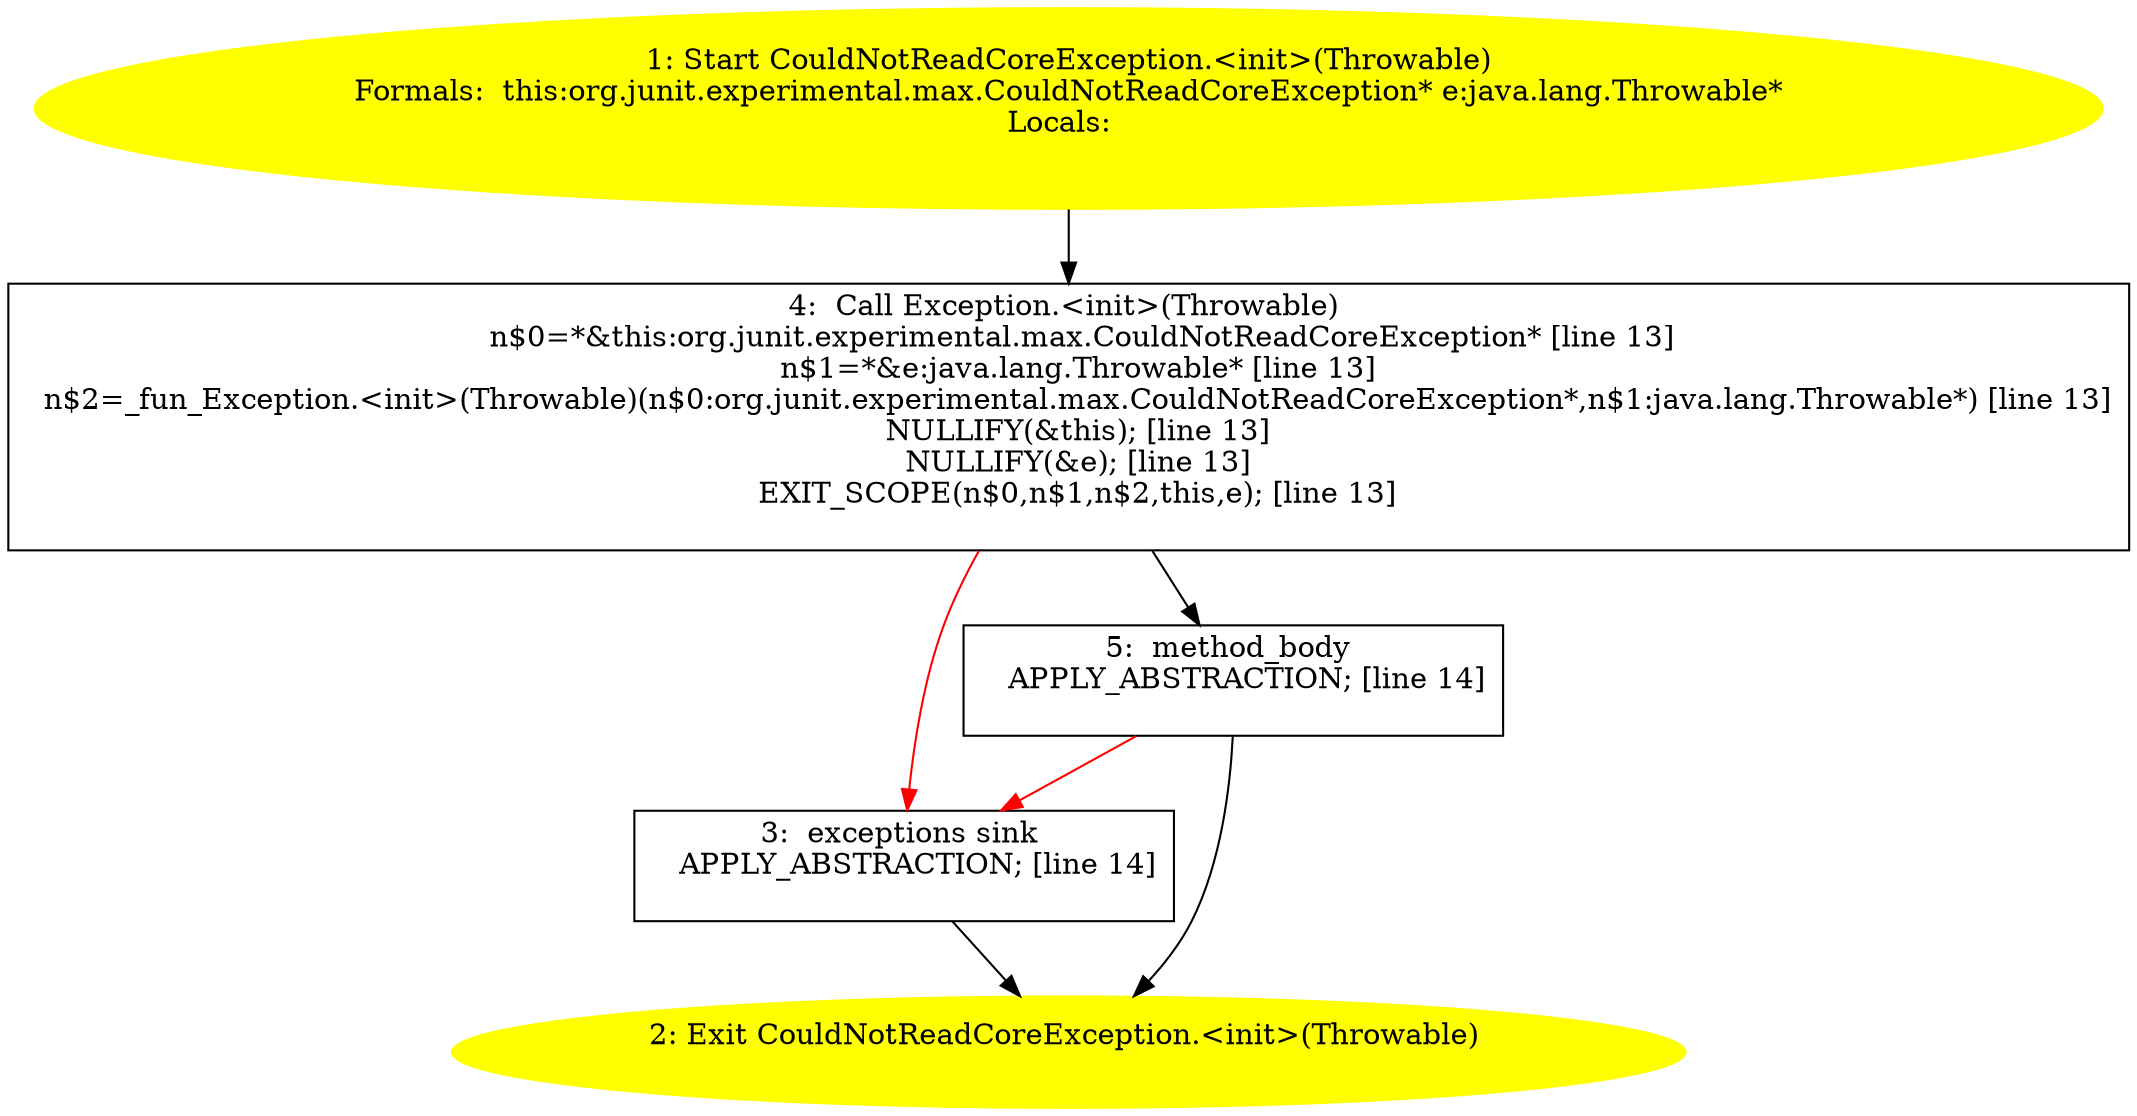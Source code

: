 /* @generated */
digraph cfg {
"org.junit.experimental.max.CouldNotReadCoreException.<init>(java.lang.Throwable).4a9aeab99b0c0deb697adf01d0633a57_1" [label="1: Start CouldNotReadCoreException.<init>(Throwable)\nFormals:  this:org.junit.experimental.max.CouldNotReadCoreException* e:java.lang.Throwable*\nLocals:  \n  " color=yellow style=filled]
	

	 "org.junit.experimental.max.CouldNotReadCoreException.<init>(java.lang.Throwable).4a9aeab99b0c0deb697adf01d0633a57_1" -> "org.junit.experimental.max.CouldNotReadCoreException.<init>(java.lang.Throwable).4a9aeab99b0c0deb697adf01d0633a57_4" ;
"org.junit.experimental.max.CouldNotReadCoreException.<init>(java.lang.Throwable).4a9aeab99b0c0deb697adf01d0633a57_2" [label="2: Exit CouldNotReadCoreException.<init>(Throwable) \n  " color=yellow style=filled]
	

"org.junit.experimental.max.CouldNotReadCoreException.<init>(java.lang.Throwable).4a9aeab99b0c0deb697adf01d0633a57_3" [label="3:  exceptions sink \n   APPLY_ABSTRACTION; [line 14]\n " shape="box"]
	

	 "org.junit.experimental.max.CouldNotReadCoreException.<init>(java.lang.Throwable).4a9aeab99b0c0deb697adf01d0633a57_3" -> "org.junit.experimental.max.CouldNotReadCoreException.<init>(java.lang.Throwable).4a9aeab99b0c0deb697adf01d0633a57_2" ;
"org.junit.experimental.max.CouldNotReadCoreException.<init>(java.lang.Throwable).4a9aeab99b0c0deb697adf01d0633a57_4" [label="4:  Call Exception.<init>(Throwable) \n   n$0=*&this:org.junit.experimental.max.CouldNotReadCoreException* [line 13]\n  n$1=*&e:java.lang.Throwable* [line 13]\n  n$2=_fun_Exception.<init>(Throwable)(n$0:org.junit.experimental.max.CouldNotReadCoreException*,n$1:java.lang.Throwable*) [line 13]\n  NULLIFY(&this); [line 13]\n  NULLIFY(&e); [line 13]\n  EXIT_SCOPE(n$0,n$1,n$2,this,e); [line 13]\n " shape="box"]
	

	 "org.junit.experimental.max.CouldNotReadCoreException.<init>(java.lang.Throwable).4a9aeab99b0c0deb697adf01d0633a57_4" -> "org.junit.experimental.max.CouldNotReadCoreException.<init>(java.lang.Throwable).4a9aeab99b0c0deb697adf01d0633a57_5" ;
	 "org.junit.experimental.max.CouldNotReadCoreException.<init>(java.lang.Throwable).4a9aeab99b0c0deb697adf01d0633a57_4" -> "org.junit.experimental.max.CouldNotReadCoreException.<init>(java.lang.Throwable).4a9aeab99b0c0deb697adf01d0633a57_3" [color="red" ];
"org.junit.experimental.max.CouldNotReadCoreException.<init>(java.lang.Throwable).4a9aeab99b0c0deb697adf01d0633a57_5" [label="5:  method_body \n   APPLY_ABSTRACTION; [line 14]\n " shape="box"]
	

	 "org.junit.experimental.max.CouldNotReadCoreException.<init>(java.lang.Throwable).4a9aeab99b0c0deb697adf01d0633a57_5" -> "org.junit.experimental.max.CouldNotReadCoreException.<init>(java.lang.Throwable).4a9aeab99b0c0deb697adf01d0633a57_2" ;
	 "org.junit.experimental.max.CouldNotReadCoreException.<init>(java.lang.Throwable).4a9aeab99b0c0deb697adf01d0633a57_5" -> "org.junit.experimental.max.CouldNotReadCoreException.<init>(java.lang.Throwable).4a9aeab99b0c0deb697adf01d0633a57_3" [color="red" ];
}
